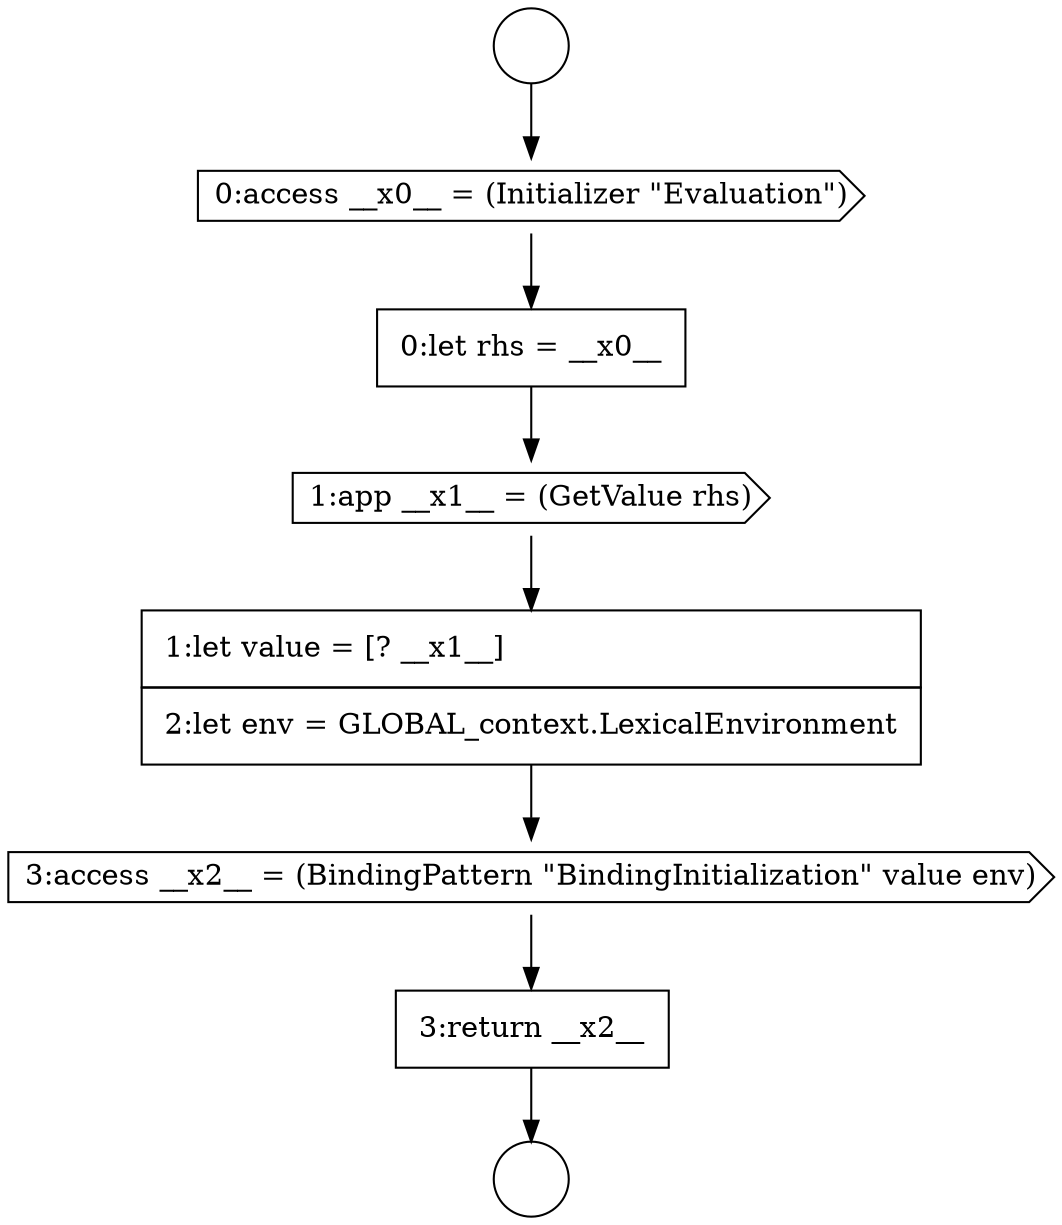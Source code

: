 digraph {
  node5625 [shape=cds, label=<<font color="black">3:access __x2__ = (BindingPattern &quot;BindingInitialization&quot; value env)</font>> color="black" fillcolor="white" style=filled]
  node5621 [shape=cds, label=<<font color="black">0:access __x0__ = (Initializer &quot;Evaluation&quot;)</font>> color="black" fillcolor="white" style=filled]
  node5622 [shape=none, margin=0, label=<<font color="black">
    <table border="0" cellborder="1" cellspacing="0" cellpadding="10">
      <tr><td align="left">0:let rhs = __x0__</td></tr>
    </table>
  </font>> color="black" fillcolor="white" style=filled]
  node5626 [shape=none, margin=0, label=<<font color="black">
    <table border="0" cellborder="1" cellspacing="0" cellpadding="10">
      <tr><td align="left">3:return __x2__</td></tr>
    </table>
  </font>> color="black" fillcolor="white" style=filled]
  node5620 [shape=circle label=" " color="black" fillcolor="white" style=filled]
  node5619 [shape=circle label=" " color="black" fillcolor="white" style=filled]
  node5624 [shape=none, margin=0, label=<<font color="black">
    <table border="0" cellborder="1" cellspacing="0" cellpadding="10">
      <tr><td align="left">1:let value = [? __x1__]</td></tr>
      <tr><td align="left">2:let env = GLOBAL_context.LexicalEnvironment</td></tr>
    </table>
  </font>> color="black" fillcolor="white" style=filled]
  node5623 [shape=cds, label=<<font color="black">1:app __x1__ = (GetValue rhs)</font>> color="black" fillcolor="white" style=filled]
  node5619 -> node5621 [ color="black"]
  node5621 -> node5622 [ color="black"]
  node5623 -> node5624 [ color="black"]
  node5626 -> node5620 [ color="black"]
  node5622 -> node5623 [ color="black"]
  node5624 -> node5625 [ color="black"]
  node5625 -> node5626 [ color="black"]
}

